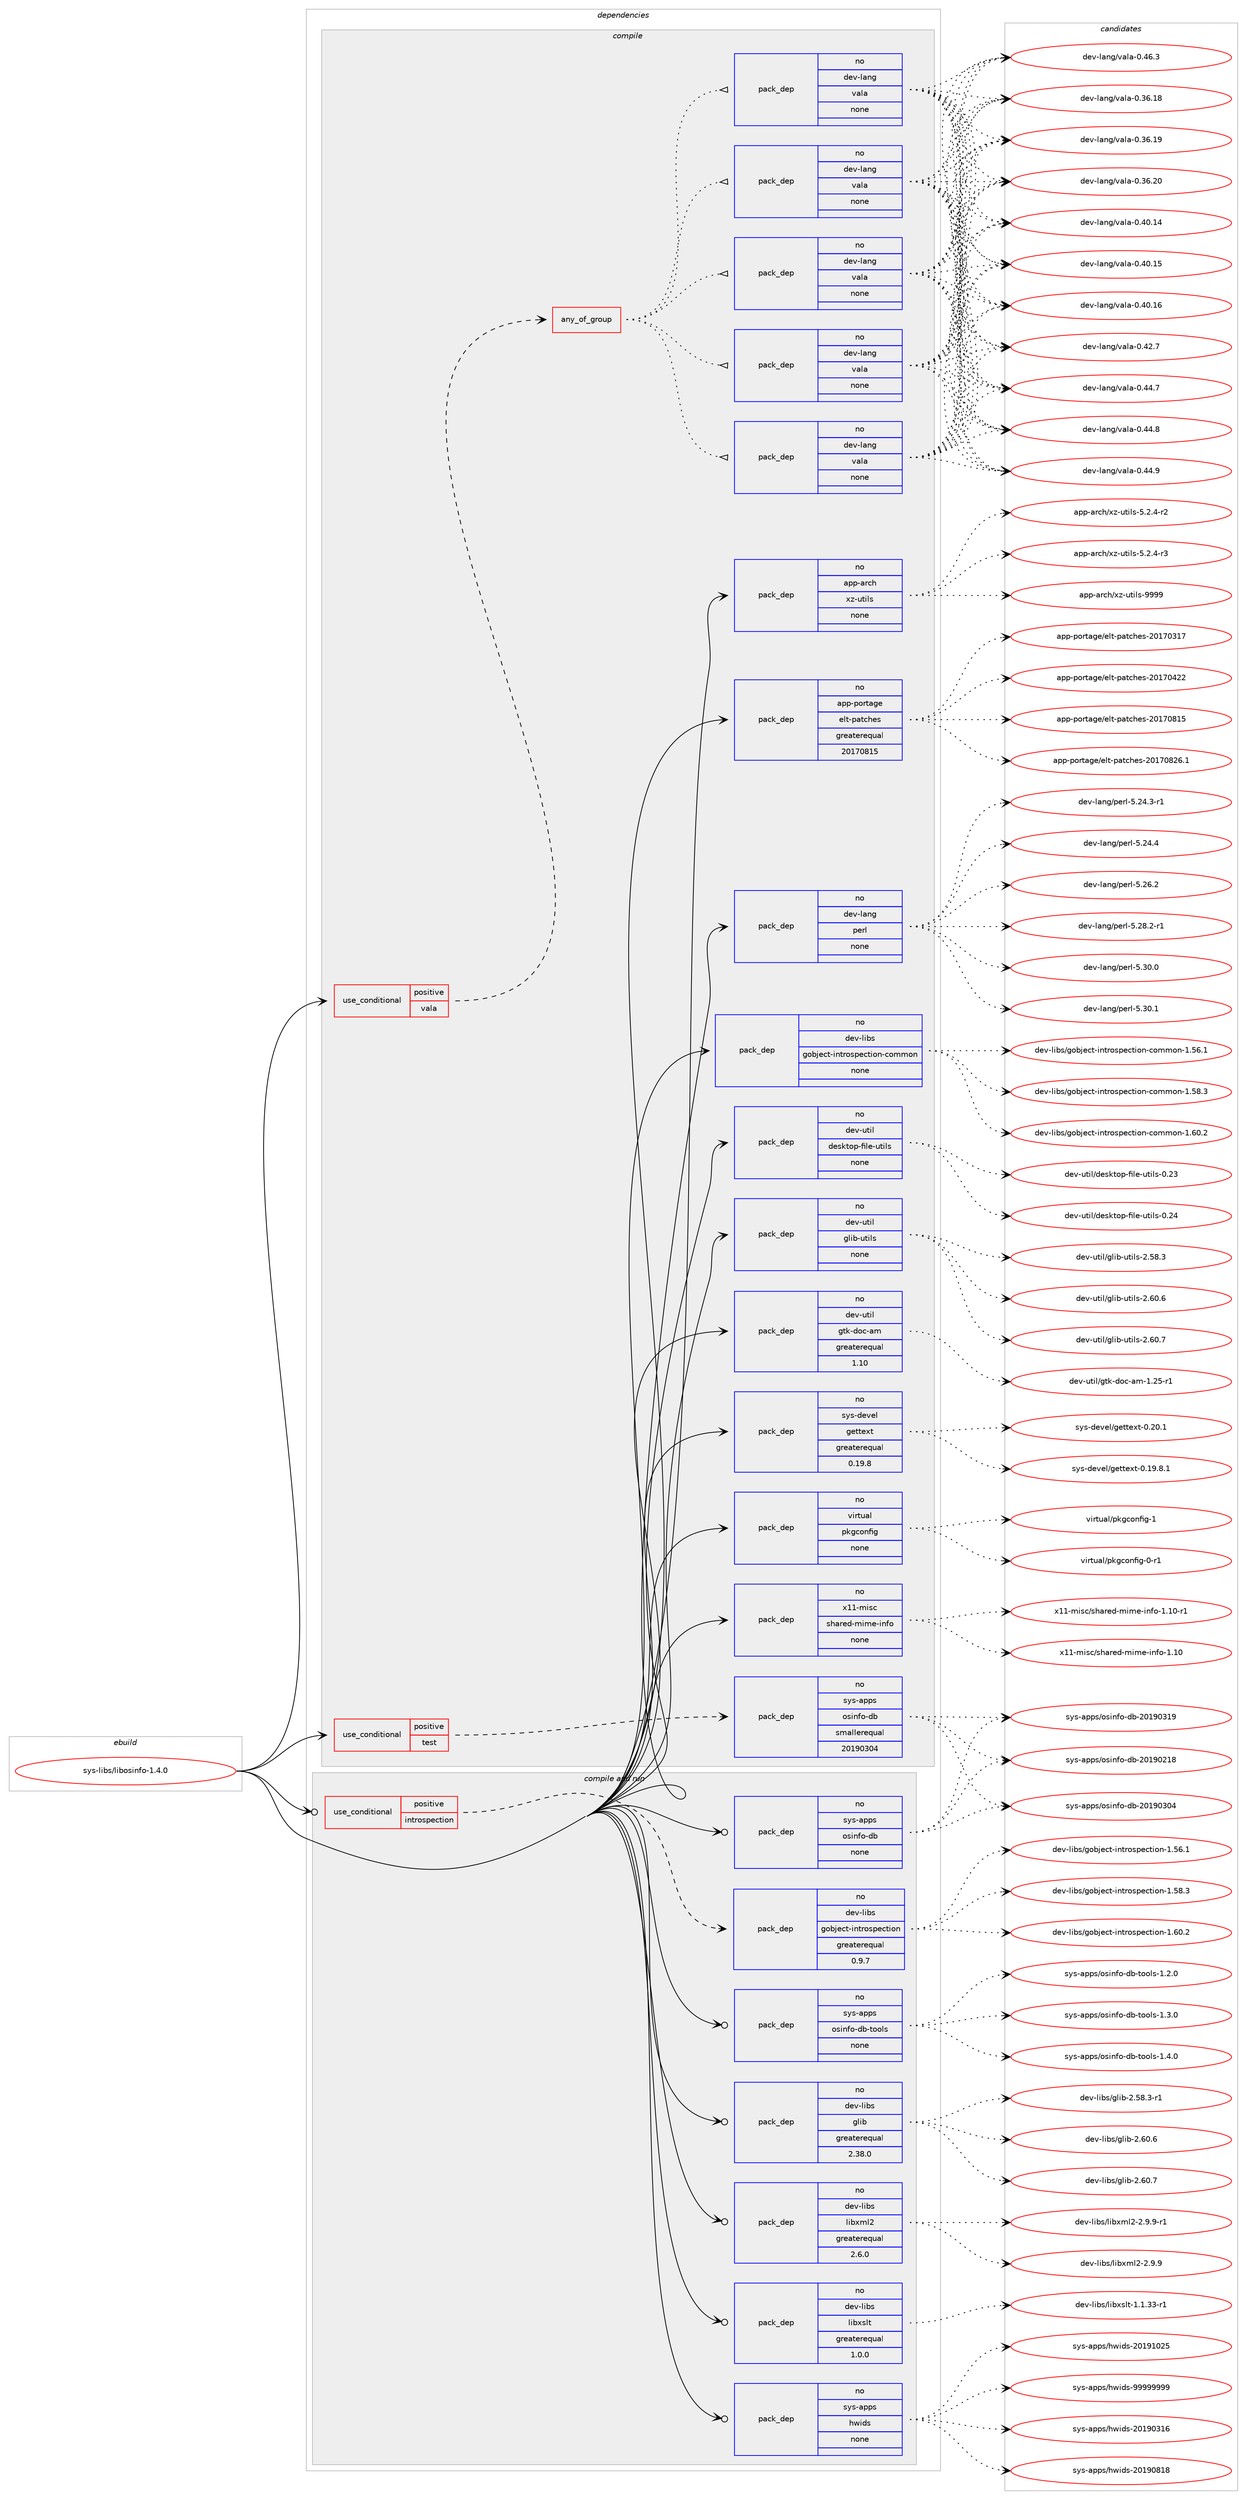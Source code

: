 digraph prolog {

# *************
# Graph options
# *************

newrank=true;
concentrate=true;
compound=true;
graph [rankdir=LR,fontname=Helvetica,fontsize=10,ranksep=1.5];#, ranksep=2.5, nodesep=0.2];
edge  [arrowhead=vee];
node  [fontname=Helvetica,fontsize=10];

# **********
# The ebuild
# **********

subgraph cluster_leftcol {
color=gray;
rank=same;
label=<<i>ebuild</i>>;
id [label="sys-libs/libosinfo-1.4.0", color=red, width=4, href="../sys-libs/libosinfo-1.4.0.svg"];
}

# ****************
# The dependencies
# ****************

subgraph cluster_midcol {
color=gray;
label=<<i>dependencies</i>>;
subgraph cluster_compile {
fillcolor="#eeeeee";
style=filled;
label=<<i>compile</i>>;
subgraph cond215771 {
dependency898021 [label=<<TABLE BORDER="0" CELLBORDER="1" CELLSPACING="0" CELLPADDING="4"><TR><TD ROWSPAN="3" CELLPADDING="10">use_conditional</TD></TR><TR><TD>positive</TD></TR><TR><TD>test</TD></TR></TABLE>>, shape=none, color=red];
subgraph pack666462 {
dependency898022 [label=<<TABLE BORDER="0" CELLBORDER="1" CELLSPACING="0" CELLPADDING="4" WIDTH="220"><TR><TD ROWSPAN="6" CELLPADDING="30">pack_dep</TD></TR><TR><TD WIDTH="110">no</TD></TR><TR><TD>sys-apps</TD></TR><TR><TD>osinfo-db</TD></TR><TR><TD>smallerequal</TD></TR><TR><TD>20190304</TD></TR></TABLE>>, shape=none, color=blue];
}
dependency898021:e -> dependency898022:w [weight=20,style="dashed",arrowhead="vee"];
}
id:e -> dependency898021:w [weight=20,style="solid",arrowhead="vee"];
subgraph cond215772 {
dependency898023 [label=<<TABLE BORDER="0" CELLBORDER="1" CELLSPACING="0" CELLPADDING="4"><TR><TD ROWSPAN="3" CELLPADDING="10">use_conditional</TD></TR><TR><TD>positive</TD></TR><TR><TD>vala</TD></TR></TABLE>>, shape=none, color=red];
subgraph any15233 {
dependency898024 [label=<<TABLE BORDER="0" CELLBORDER="1" CELLSPACING="0" CELLPADDING="4"><TR><TD CELLPADDING="10">any_of_group</TD></TR></TABLE>>, shape=none, color=red];subgraph pack666463 {
dependency898025 [label=<<TABLE BORDER="0" CELLBORDER="1" CELLSPACING="0" CELLPADDING="4" WIDTH="220"><TR><TD ROWSPAN="6" CELLPADDING="30">pack_dep</TD></TR><TR><TD WIDTH="110">no</TD></TR><TR><TD>dev-lang</TD></TR><TR><TD>vala</TD></TR><TR><TD>none</TD></TR><TR><TD></TD></TR></TABLE>>, shape=none, color=blue];
}
dependency898024:e -> dependency898025:w [weight=20,style="dotted",arrowhead="oinv"];
subgraph pack666464 {
dependency898026 [label=<<TABLE BORDER="0" CELLBORDER="1" CELLSPACING="0" CELLPADDING="4" WIDTH="220"><TR><TD ROWSPAN="6" CELLPADDING="30">pack_dep</TD></TR><TR><TD WIDTH="110">no</TD></TR><TR><TD>dev-lang</TD></TR><TR><TD>vala</TD></TR><TR><TD>none</TD></TR><TR><TD></TD></TR></TABLE>>, shape=none, color=blue];
}
dependency898024:e -> dependency898026:w [weight=20,style="dotted",arrowhead="oinv"];
subgraph pack666465 {
dependency898027 [label=<<TABLE BORDER="0" CELLBORDER="1" CELLSPACING="0" CELLPADDING="4" WIDTH="220"><TR><TD ROWSPAN="6" CELLPADDING="30">pack_dep</TD></TR><TR><TD WIDTH="110">no</TD></TR><TR><TD>dev-lang</TD></TR><TR><TD>vala</TD></TR><TR><TD>none</TD></TR><TR><TD></TD></TR></TABLE>>, shape=none, color=blue];
}
dependency898024:e -> dependency898027:w [weight=20,style="dotted",arrowhead="oinv"];
subgraph pack666466 {
dependency898028 [label=<<TABLE BORDER="0" CELLBORDER="1" CELLSPACING="0" CELLPADDING="4" WIDTH="220"><TR><TD ROWSPAN="6" CELLPADDING="30">pack_dep</TD></TR><TR><TD WIDTH="110">no</TD></TR><TR><TD>dev-lang</TD></TR><TR><TD>vala</TD></TR><TR><TD>none</TD></TR><TR><TD></TD></TR></TABLE>>, shape=none, color=blue];
}
dependency898024:e -> dependency898028:w [weight=20,style="dotted",arrowhead="oinv"];
subgraph pack666467 {
dependency898029 [label=<<TABLE BORDER="0" CELLBORDER="1" CELLSPACING="0" CELLPADDING="4" WIDTH="220"><TR><TD ROWSPAN="6" CELLPADDING="30">pack_dep</TD></TR><TR><TD WIDTH="110">no</TD></TR><TR><TD>dev-lang</TD></TR><TR><TD>vala</TD></TR><TR><TD>none</TD></TR><TR><TD></TD></TR></TABLE>>, shape=none, color=blue];
}
dependency898024:e -> dependency898029:w [weight=20,style="dotted",arrowhead="oinv"];
}
dependency898023:e -> dependency898024:w [weight=20,style="dashed",arrowhead="vee"];
}
id:e -> dependency898023:w [weight=20,style="solid",arrowhead="vee"];
subgraph pack666468 {
dependency898030 [label=<<TABLE BORDER="0" CELLBORDER="1" CELLSPACING="0" CELLPADDING="4" WIDTH="220"><TR><TD ROWSPAN="6" CELLPADDING="30">pack_dep</TD></TR><TR><TD WIDTH="110">no</TD></TR><TR><TD>app-arch</TD></TR><TR><TD>xz-utils</TD></TR><TR><TD>none</TD></TR><TR><TD></TD></TR></TABLE>>, shape=none, color=blue];
}
id:e -> dependency898030:w [weight=20,style="solid",arrowhead="vee"];
subgraph pack666469 {
dependency898031 [label=<<TABLE BORDER="0" CELLBORDER="1" CELLSPACING="0" CELLPADDING="4" WIDTH="220"><TR><TD ROWSPAN="6" CELLPADDING="30">pack_dep</TD></TR><TR><TD WIDTH="110">no</TD></TR><TR><TD>app-portage</TD></TR><TR><TD>elt-patches</TD></TR><TR><TD>greaterequal</TD></TR><TR><TD>20170815</TD></TR></TABLE>>, shape=none, color=blue];
}
id:e -> dependency898031:w [weight=20,style="solid",arrowhead="vee"];
subgraph pack666470 {
dependency898032 [label=<<TABLE BORDER="0" CELLBORDER="1" CELLSPACING="0" CELLPADDING="4" WIDTH="220"><TR><TD ROWSPAN="6" CELLPADDING="30">pack_dep</TD></TR><TR><TD WIDTH="110">no</TD></TR><TR><TD>dev-lang</TD></TR><TR><TD>perl</TD></TR><TR><TD>none</TD></TR><TR><TD></TD></TR></TABLE>>, shape=none, color=blue];
}
id:e -> dependency898032:w [weight=20,style="solid",arrowhead="vee"];
subgraph pack666471 {
dependency898033 [label=<<TABLE BORDER="0" CELLBORDER="1" CELLSPACING="0" CELLPADDING="4" WIDTH="220"><TR><TD ROWSPAN="6" CELLPADDING="30">pack_dep</TD></TR><TR><TD WIDTH="110">no</TD></TR><TR><TD>dev-libs</TD></TR><TR><TD>gobject-introspection-common</TD></TR><TR><TD>none</TD></TR><TR><TD></TD></TR></TABLE>>, shape=none, color=blue];
}
id:e -> dependency898033:w [weight=20,style="solid",arrowhead="vee"];
subgraph pack666472 {
dependency898034 [label=<<TABLE BORDER="0" CELLBORDER="1" CELLSPACING="0" CELLPADDING="4" WIDTH="220"><TR><TD ROWSPAN="6" CELLPADDING="30">pack_dep</TD></TR><TR><TD WIDTH="110">no</TD></TR><TR><TD>dev-util</TD></TR><TR><TD>desktop-file-utils</TD></TR><TR><TD>none</TD></TR><TR><TD></TD></TR></TABLE>>, shape=none, color=blue];
}
id:e -> dependency898034:w [weight=20,style="solid",arrowhead="vee"];
subgraph pack666473 {
dependency898035 [label=<<TABLE BORDER="0" CELLBORDER="1" CELLSPACING="0" CELLPADDING="4" WIDTH="220"><TR><TD ROWSPAN="6" CELLPADDING="30">pack_dep</TD></TR><TR><TD WIDTH="110">no</TD></TR><TR><TD>dev-util</TD></TR><TR><TD>glib-utils</TD></TR><TR><TD>none</TD></TR><TR><TD></TD></TR></TABLE>>, shape=none, color=blue];
}
id:e -> dependency898035:w [weight=20,style="solid",arrowhead="vee"];
subgraph pack666474 {
dependency898036 [label=<<TABLE BORDER="0" CELLBORDER="1" CELLSPACING="0" CELLPADDING="4" WIDTH="220"><TR><TD ROWSPAN="6" CELLPADDING="30">pack_dep</TD></TR><TR><TD WIDTH="110">no</TD></TR><TR><TD>dev-util</TD></TR><TR><TD>gtk-doc-am</TD></TR><TR><TD>greaterequal</TD></TR><TR><TD>1.10</TD></TR></TABLE>>, shape=none, color=blue];
}
id:e -> dependency898036:w [weight=20,style="solid",arrowhead="vee"];
subgraph pack666475 {
dependency898037 [label=<<TABLE BORDER="0" CELLBORDER="1" CELLSPACING="0" CELLPADDING="4" WIDTH="220"><TR><TD ROWSPAN="6" CELLPADDING="30">pack_dep</TD></TR><TR><TD WIDTH="110">no</TD></TR><TR><TD>sys-devel</TD></TR><TR><TD>gettext</TD></TR><TR><TD>greaterequal</TD></TR><TR><TD>0.19.8</TD></TR></TABLE>>, shape=none, color=blue];
}
id:e -> dependency898037:w [weight=20,style="solid",arrowhead="vee"];
subgraph pack666476 {
dependency898038 [label=<<TABLE BORDER="0" CELLBORDER="1" CELLSPACING="0" CELLPADDING="4" WIDTH="220"><TR><TD ROWSPAN="6" CELLPADDING="30">pack_dep</TD></TR><TR><TD WIDTH="110">no</TD></TR><TR><TD>virtual</TD></TR><TR><TD>pkgconfig</TD></TR><TR><TD>none</TD></TR><TR><TD></TD></TR></TABLE>>, shape=none, color=blue];
}
id:e -> dependency898038:w [weight=20,style="solid",arrowhead="vee"];
subgraph pack666477 {
dependency898039 [label=<<TABLE BORDER="0" CELLBORDER="1" CELLSPACING="0" CELLPADDING="4" WIDTH="220"><TR><TD ROWSPAN="6" CELLPADDING="30">pack_dep</TD></TR><TR><TD WIDTH="110">no</TD></TR><TR><TD>x11-misc</TD></TR><TR><TD>shared-mime-info</TD></TR><TR><TD>none</TD></TR><TR><TD></TD></TR></TABLE>>, shape=none, color=blue];
}
id:e -> dependency898039:w [weight=20,style="solid",arrowhead="vee"];
}
subgraph cluster_compileandrun {
fillcolor="#eeeeee";
style=filled;
label=<<i>compile and run</i>>;
subgraph cond215773 {
dependency898040 [label=<<TABLE BORDER="0" CELLBORDER="1" CELLSPACING="0" CELLPADDING="4"><TR><TD ROWSPAN="3" CELLPADDING="10">use_conditional</TD></TR><TR><TD>positive</TD></TR><TR><TD>introspection</TD></TR></TABLE>>, shape=none, color=red];
subgraph pack666478 {
dependency898041 [label=<<TABLE BORDER="0" CELLBORDER="1" CELLSPACING="0" CELLPADDING="4" WIDTH="220"><TR><TD ROWSPAN="6" CELLPADDING="30">pack_dep</TD></TR><TR><TD WIDTH="110">no</TD></TR><TR><TD>dev-libs</TD></TR><TR><TD>gobject-introspection</TD></TR><TR><TD>greaterequal</TD></TR><TR><TD>0.9.7</TD></TR></TABLE>>, shape=none, color=blue];
}
dependency898040:e -> dependency898041:w [weight=20,style="dashed",arrowhead="vee"];
}
id:e -> dependency898040:w [weight=20,style="solid",arrowhead="odotvee"];
subgraph pack666479 {
dependency898042 [label=<<TABLE BORDER="0" CELLBORDER="1" CELLSPACING="0" CELLPADDING="4" WIDTH="220"><TR><TD ROWSPAN="6" CELLPADDING="30">pack_dep</TD></TR><TR><TD WIDTH="110">no</TD></TR><TR><TD>dev-libs</TD></TR><TR><TD>glib</TD></TR><TR><TD>greaterequal</TD></TR><TR><TD>2.38.0</TD></TR></TABLE>>, shape=none, color=blue];
}
id:e -> dependency898042:w [weight=20,style="solid",arrowhead="odotvee"];
subgraph pack666480 {
dependency898043 [label=<<TABLE BORDER="0" CELLBORDER="1" CELLSPACING="0" CELLPADDING="4" WIDTH="220"><TR><TD ROWSPAN="6" CELLPADDING="30">pack_dep</TD></TR><TR><TD WIDTH="110">no</TD></TR><TR><TD>dev-libs</TD></TR><TR><TD>libxml2</TD></TR><TR><TD>greaterequal</TD></TR><TR><TD>2.6.0</TD></TR></TABLE>>, shape=none, color=blue];
}
id:e -> dependency898043:w [weight=20,style="solid",arrowhead="odotvee"];
subgraph pack666481 {
dependency898044 [label=<<TABLE BORDER="0" CELLBORDER="1" CELLSPACING="0" CELLPADDING="4" WIDTH="220"><TR><TD ROWSPAN="6" CELLPADDING="30">pack_dep</TD></TR><TR><TD WIDTH="110">no</TD></TR><TR><TD>dev-libs</TD></TR><TR><TD>libxslt</TD></TR><TR><TD>greaterequal</TD></TR><TR><TD>1.0.0</TD></TR></TABLE>>, shape=none, color=blue];
}
id:e -> dependency898044:w [weight=20,style="solid",arrowhead="odotvee"];
subgraph pack666482 {
dependency898045 [label=<<TABLE BORDER="0" CELLBORDER="1" CELLSPACING="0" CELLPADDING="4" WIDTH="220"><TR><TD ROWSPAN="6" CELLPADDING="30">pack_dep</TD></TR><TR><TD WIDTH="110">no</TD></TR><TR><TD>sys-apps</TD></TR><TR><TD>hwids</TD></TR><TR><TD>none</TD></TR><TR><TD></TD></TR></TABLE>>, shape=none, color=blue];
}
id:e -> dependency898045:w [weight=20,style="solid",arrowhead="odotvee"];
subgraph pack666483 {
dependency898046 [label=<<TABLE BORDER="0" CELLBORDER="1" CELLSPACING="0" CELLPADDING="4" WIDTH="220"><TR><TD ROWSPAN="6" CELLPADDING="30">pack_dep</TD></TR><TR><TD WIDTH="110">no</TD></TR><TR><TD>sys-apps</TD></TR><TR><TD>osinfo-db</TD></TR><TR><TD>none</TD></TR><TR><TD></TD></TR></TABLE>>, shape=none, color=blue];
}
id:e -> dependency898046:w [weight=20,style="solid",arrowhead="odotvee"];
subgraph pack666484 {
dependency898047 [label=<<TABLE BORDER="0" CELLBORDER="1" CELLSPACING="0" CELLPADDING="4" WIDTH="220"><TR><TD ROWSPAN="6" CELLPADDING="30">pack_dep</TD></TR><TR><TD WIDTH="110">no</TD></TR><TR><TD>sys-apps</TD></TR><TR><TD>osinfo-db-tools</TD></TR><TR><TD>none</TD></TR><TR><TD></TD></TR></TABLE>>, shape=none, color=blue];
}
id:e -> dependency898047:w [weight=20,style="solid",arrowhead="odotvee"];
}
subgraph cluster_run {
fillcolor="#eeeeee";
style=filled;
label=<<i>run</i>>;
}
}

# **************
# The candidates
# **************

subgraph cluster_choices {
rank=same;
color=gray;
label=<<i>candidates</i>>;

subgraph choice666462 {
color=black;
nodesep=1;
choice1151211154597112112115471111151051101021114510098455048495748504956 [label="sys-apps/osinfo-db-20190218", color=red, width=4,href="../sys-apps/osinfo-db-20190218.svg"];
choice1151211154597112112115471111151051101021114510098455048495748514852 [label="sys-apps/osinfo-db-20190304", color=red, width=4,href="../sys-apps/osinfo-db-20190304.svg"];
choice1151211154597112112115471111151051101021114510098455048495748514957 [label="sys-apps/osinfo-db-20190319", color=red, width=4,href="../sys-apps/osinfo-db-20190319.svg"];
dependency898022:e -> choice1151211154597112112115471111151051101021114510098455048495748504956:w [style=dotted,weight="100"];
dependency898022:e -> choice1151211154597112112115471111151051101021114510098455048495748514852:w [style=dotted,weight="100"];
dependency898022:e -> choice1151211154597112112115471111151051101021114510098455048495748514957:w [style=dotted,weight="100"];
}
subgraph choice666463 {
color=black;
nodesep=1;
choice10010111845108971101034711897108974548465154464956 [label="dev-lang/vala-0.36.18", color=red, width=4,href="../dev-lang/vala-0.36.18.svg"];
choice10010111845108971101034711897108974548465154464957 [label="dev-lang/vala-0.36.19", color=red, width=4,href="../dev-lang/vala-0.36.19.svg"];
choice10010111845108971101034711897108974548465154465048 [label="dev-lang/vala-0.36.20", color=red, width=4,href="../dev-lang/vala-0.36.20.svg"];
choice10010111845108971101034711897108974548465248464952 [label="dev-lang/vala-0.40.14", color=red, width=4,href="../dev-lang/vala-0.40.14.svg"];
choice10010111845108971101034711897108974548465248464953 [label="dev-lang/vala-0.40.15", color=red, width=4,href="../dev-lang/vala-0.40.15.svg"];
choice10010111845108971101034711897108974548465248464954 [label="dev-lang/vala-0.40.16", color=red, width=4,href="../dev-lang/vala-0.40.16.svg"];
choice100101118451089711010347118971089745484652504655 [label="dev-lang/vala-0.42.7", color=red, width=4,href="../dev-lang/vala-0.42.7.svg"];
choice100101118451089711010347118971089745484652524655 [label="dev-lang/vala-0.44.7", color=red, width=4,href="../dev-lang/vala-0.44.7.svg"];
choice100101118451089711010347118971089745484652524656 [label="dev-lang/vala-0.44.8", color=red, width=4,href="../dev-lang/vala-0.44.8.svg"];
choice100101118451089711010347118971089745484652524657 [label="dev-lang/vala-0.44.9", color=red, width=4,href="../dev-lang/vala-0.44.9.svg"];
choice100101118451089711010347118971089745484652544651 [label="dev-lang/vala-0.46.3", color=red, width=4,href="../dev-lang/vala-0.46.3.svg"];
dependency898025:e -> choice10010111845108971101034711897108974548465154464956:w [style=dotted,weight="100"];
dependency898025:e -> choice10010111845108971101034711897108974548465154464957:w [style=dotted,weight="100"];
dependency898025:e -> choice10010111845108971101034711897108974548465154465048:w [style=dotted,weight="100"];
dependency898025:e -> choice10010111845108971101034711897108974548465248464952:w [style=dotted,weight="100"];
dependency898025:e -> choice10010111845108971101034711897108974548465248464953:w [style=dotted,weight="100"];
dependency898025:e -> choice10010111845108971101034711897108974548465248464954:w [style=dotted,weight="100"];
dependency898025:e -> choice100101118451089711010347118971089745484652504655:w [style=dotted,weight="100"];
dependency898025:e -> choice100101118451089711010347118971089745484652524655:w [style=dotted,weight="100"];
dependency898025:e -> choice100101118451089711010347118971089745484652524656:w [style=dotted,weight="100"];
dependency898025:e -> choice100101118451089711010347118971089745484652524657:w [style=dotted,weight="100"];
dependency898025:e -> choice100101118451089711010347118971089745484652544651:w [style=dotted,weight="100"];
}
subgraph choice666464 {
color=black;
nodesep=1;
choice10010111845108971101034711897108974548465154464956 [label="dev-lang/vala-0.36.18", color=red, width=4,href="../dev-lang/vala-0.36.18.svg"];
choice10010111845108971101034711897108974548465154464957 [label="dev-lang/vala-0.36.19", color=red, width=4,href="../dev-lang/vala-0.36.19.svg"];
choice10010111845108971101034711897108974548465154465048 [label="dev-lang/vala-0.36.20", color=red, width=4,href="../dev-lang/vala-0.36.20.svg"];
choice10010111845108971101034711897108974548465248464952 [label="dev-lang/vala-0.40.14", color=red, width=4,href="../dev-lang/vala-0.40.14.svg"];
choice10010111845108971101034711897108974548465248464953 [label="dev-lang/vala-0.40.15", color=red, width=4,href="../dev-lang/vala-0.40.15.svg"];
choice10010111845108971101034711897108974548465248464954 [label="dev-lang/vala-0.40.16", color=red, width=4,href="../dev-lang/vala-0.40.16.svg"];
choice100101118451089711010347118971089745484652504655 [label="dev-lang/vala-0.42.7", color=red, width=4,href="../dev-lang/vala-0.42.7.svg"];
choice100101118451089711010347118971089745484652524655 [label="dev-lang/vala-0.44.7", color=red, width=4,href="../dev-lang/vala-0.44.7.svg"];
choice100101118451089711010347118971089745484652524656 [label="dev-lang/vala-0.44.8", color=red, width=4,href="../dev-lang/vala-0.44.8.svg"];
choice100101118451089711010347118971089745484652524657 [label="dev-lang/vala-0.44.9", color=red, width=4,href="../dev-lang/vala-0.44.9.svg"];
choice100101118451089711010347118971089745484652544651 [label="dev-lang/vala-0.46.3", color=red, width=4,href="../dev-lang/vala-0.46.3.svg"];
dependency898026:e -> choice10010111845108971101034711897108974548465154464956:w [style=dotted,weight="100"];
dependency898026:e -> choice10010111845108971101034711897108974548465154464957:w [style=dotted,weight="100"];
dependency898026:e -> choice10010111845108971101034711897108974548465154465048:w [style=dotted,weight="100"];
dependency898026:e -> choice10010111845108971101034711897108974548465248464952:w [style=dotted,weight="100"];
dependency898026:e -> choice10010111845108971101034711897108974548465248464953:w [style=dotted,weight="100"];
dependency898026:e -> choice10010111845108971101034711897108974548465248464954:w [style=dotted,weight="100"];
dependency898026:e -> choice100101118451089711010347118971089745484652504655:w [style=dotted,weight="100"];
dependency898026:e -> choice100101118451089711010347118971089745484652524655:w [style=dotted,weight="100"];
dependency898026:e -> choice100101118451089711010347118971089745484652524656:w [style=dotted,weight="100"];
dependency898026:e -> choice100101118451089711010347118971089745484652524657:w [style=dotted,weight="100"];
dependency898026:e -> choice100101118451089711010347118971089745484652544651:w [style=dotted,weight="100"];
}
subgraph choice666465 {
color=black;
nodesep=1;
choice10010111845108971101034711897108974548465154464956 [label="dev-lang/vala-0.36.18", color=red, width=4,href="../dev-lang/vala-0.36.18.svg"];
choice10010111845108971101034711897108974548465154464957 [label="dev-lang/vala-0.36.19", color=red, width=4,href="../dev-lang/vala-0.36.19.svg"];
choice10010111845108971101034711897108974548465154465048 [label="dev-lang/vala-0.36.20", color=red, width=4,href="../dev-lang/vala-0.36.20.svg"];
choice10010111845108971101034711897108974548465248464952 [label="dev-lang/vala-0.40.14", color=red, width=4,href="../dev-lang/vala-0.40.14.svg"];
choice10010111845108971101034711897108974548465248464953 [label="dev-lang/vala-0.40.15", color=red, width=4,href="../dev-lang/vala-0.40.15.svg"];
choice10010111845108971101034711897108974548465248464954 [label="dev-lang/vala-0.40.16", color=red, width=4,href="../dev-lang/vala-0.40.16.svg"];
choice100101118451089711010347118971089745484652504655 [label="dev-lang/vala-0.42.7", color=red, width=4,href="../dev-lang/vala-0.42.7.svg"];
choice100101118451089711010347118971089745484652524655 [label="dev-lang/vala-0.44.7", color=red, width=4,href="../dev-lang/vala-0.44.7.svg"];
choice100101118451089711010347118971089745484652524656 [label="dev-lang/vala-0.44.8", color=red, width=4,href="../dev-lang/vala-0.44.8.svg"];
choice100101118451089711010347118971089745484652524657 [label="dev-lang/vala-0.44.9", color=red, width=4,href="../dev-lang/vala-0.44.9.svg"];
choice100101118451089711010347118971089745484652544651 [label="dev-lang/vala-0.46.3", color=red, width=4,href="../dev-lang/vala-0.46.3.svg"];
dependency898027:e -> choice10010111845108971101034711897108974548465154464956:w [style=dotted,weight="100"];
dependency898027:e -> choice10010111845108971101034711897108974548465154464957:w [style=dotted,weight="100"];
dependency898027:e -> choice10010111845108971101034711897108974548465154465048:w [style=dotted,weight="100"];
dependency898027:e -> choice10010111845108971101034711897108974548465248464952:w [style=dotted,weight="100"];
dependency898027:e -> choice10010111845108971101034711897108974548465248464953:w [style=dotted,weight="100"];
dependency898027:e -> choice10010111845108971101034711897108974548465248464954:w [style=dotted,weight="100"];
dependency898027:e -> choice100101118451089711010347118971089745484652504655:w [style=dotted,weight="100"];
dependency898027:e -> choice100101118451089711010347118971089745484652524655:w [style=dotted,weight="100"];
dependency898027:e -> choice100101118451089711010347118971089745484652524656:w [style=dotted,weight="100"];
dependency898027:e -> choice100101118451089711010347118971089745484652524657:w [style=dotted,weight="100"];
dependency898027:e -> choice100101118451089711010347118971089745484652544651:w [style=dotted,weight="100"];
}
subgraph choice666466 {
color=black;
nodesep=1;
choice10010111845108971101034711897108974548465154464956 [label="dev-lang/vala-0.36.18", color=red, width=4,href="../dev-lang/vala-0.36.18.svg"];
choice10010111845108971101034711897108974548465154464957 [label="dev-lang/vala-0.36.19", color=red, width=4,href="../dev-lang/vala-0.36.19.svg"];
choice10010111845108971101034711897108974548465154465048 [label="dev-lang/vala-0.36.20", color=red, width=4,href="../dev-lang/vala-0.36.20.svg"];
choice10010111845108971101034711897108974548465248464952 [label="dev-lang/vala-0.40.14", color=red, width=4,href="../dev-lang/vala-0.40.14.svg"];
choice10010111845108971101034711897108974548465248464953 [label="dev-lang/vala-0.40.15", color=red, width=4,href="../dev-lang/vala-0.40.15.svg"];
choice10010111845108971101034711897108974548465248464954 [label="dev-lang/vala-0.40.16", color=red, width=4,href="../dev-lang/vala-0.40.16.svg"];
choice100101118451089711010347118971089745484652504655 [label="dev-lang/vala-0.42.7", color=red, width=4,href="../dev-lang/vala-0.42.7.svg"];
choice100101118451089711010347118971089745484652524655 [label="dev-lang/vala-0.44.7", color=red, width=4,href="../dev-lang/vala-0.44.7.svg"];
choice100101118451089711010347118971089745484652524656 [label="dev-lang/vala-0.44.8", color=red, width=4,href="../dev-lang/vala-0.44.8.svg"];
choice100101118451089711010347118971089745484652524657 [label="dev-lang/vala-0.44.9", color=red, width=4,href="../dev-lang/vala-0.44.9.svg"];
choice100101118451089711010347118971089745484652544651 [label="dev-lang/vala-0.46.3", color=red, width=4,href="../dev-lang/vala-0.46.3.svg"];
dependency898028:e -> choice10010111845108971101034711897108974548465154464956:w [style=dotted,weight="100"];
dependency898028:e -> choice10010111845108971101034711897108974548465154464957:w [style=dotted,weight="100"];
dependency898028:e -> choice10010111845108971101034711897108974548465154465048:w [style=dotted,weight="100"];
dependency898028:e -> choice10010111845108971101034711897108974548465248464952:w [style=dotted,weight="100"];
dependency898028:e -> choice10010111845108971101034711897108974548465248464953:w [style=dotted,weight="100"];
dependency898028:e -> choice10010111845108971101034711897108974548465248464954:w [style=dotted,weight="100"];
dependency898028:e -> choice100101118451089711010347118971089745484652504655:w [style=dotted,weight="100"];
dependency898028:e -> choice100101118451089711010347118971089745484652524655:w [style=dotted,weight="100"];
dependency898028:e -> choice100101118451089711010347118971089745484652524656:w [style=dotted,weight="100"];
dependency898028:e -> choice100101118451089711010347118971089745484652524657:w [style=dotted,weight="100"];
dependency898028:e -> choice100101118451089711010347118971089745484652544651:w [style=dotted,weight="100"];
}
subgraph choice666467 {
color=black;
nodesep=1;
choice10010111845108971101034711897108974548465154464956 [label="dev-lang/vala-0.36.18", color=red, width=4,href="../dev-lang/vala-0.36.18.svg"];
choice10010111845108971101034711897108974548465154464957 [label="dev-lang/vala-0.36.19", color=red, width=4,href="../dev-lang/vala-0.36.19.svg"];
choice10010111845108971101034711897108974548465154465048 [label="dev-lang/vala-0.36.20", color=red, width=4,href="../dev-lang/vala-0.36.20.svg"];
choice10010111845108971101034711897108974548465248464952 [label="dev-lang/vala-0.40.14", color=red, width=4,href="../dev-lang/vala-0.40.14.svg"];
choice10010111845108971101034711897108974548465248464953 [label="dev-lang/vala-0.40.15", color=red, width=4,href="../dev-lang/vala-0.40.15.svg"];
choice10010111845108971101034711897108974548465248464954 [label="dev-lang/vala-0.40.16", color=red, width=4,href="../dev-lang/vala-0.40.16.svg"];
choice100101118451089711010347118971089745484652504655 [label="dev-lang/vala-0.42.7", color=red, width=4,href="../dev-lang/vala-0.42.7.svg"];
choice100101118451089711010347118971089745484652524655 [label="dev-lang/vala-0.44.7", color=red, width=4,href="../dev-lang/vala-0.44.7.svg"];
choice100101118451089711010347118971089745484652524656 [label="dev-lang/vala-0.44.8", color=red, width=4,href="../dev-lang/vala-0.44.8.svg"];
choice100101118451089711010347118971089745484652524657 [label="dev-lang/vala-0.44.9", color=red, width=4,href="../dev-lang/vala-0.44.9.svg"];
choice100101118451089711010347118971089745484652544651 [label="dev-lang/vala-0.46.3", color=red, width=4,href="../dev-lang/vala-0.46.3.svg"];
dependency898029:e -> choice10010111845108971101034711897108974548465154464956:w [style=dotted,weight="100"];
dependency898029:e -> choice10010111845108971101034711897108974548465154464957:w [style=dotted,weight="100"];
dependency898029:e -> choice10010111845108971101034711897108974548465154465048:w [style=dotted,weight="100"];
dependency898029:e -> choice10010111845108971101034711897108974548465248464952:w [style=dotted,weight="100"];
dependency898029:e -> choice10010111845108971101034711897108974548465248464953:w [style=dotted,weight="100"];
dependency898029:e -> choice10010111845108971101034711897108974548465248464954:w [style=dotted,weight="100"];
dependency898029:e -> choice100101118451089711010347118971089745484652504655:w [style=dotted,weight="100"];
dependency898029:e -> choice100101118451089711010347118971089745484652524655:w [style=dotted,weight="100"];
dependency898029:e -> choice100101118451089711010347118971089745484652524656:w [style=dotted,weight="100"];
dependency898029:e -> choice100101118451089711010347118971089745484652524657:w [style=dotted,weight="100"];
dependency898029:e -> choice100101118451089711010347118971089745484652544651:w [style=dotted,weight="100"];
}
subgraph choice666468 {
color=black;
nodesep=1;
choice9711211245971149910447120122451171161051081154553465046524511450 [label="app-arch/xz-utils-5.2.4-r2", color=red, width=4,href="../app-arch/xz-utils-5.2.4-r2.svg"];
choice9711211245971149910447120122451171161051081154553465046524511451 [label="app-arch/xz-utils-5.2.4-r3", color=red, width=4,href="../app-arch/xz-utils-5.2.4-r3.svg"];
choice9711211245971149910447120122451171161051081154557575757 [label="app-arch/xz-utils-9999", color=red, width=4,href="../app-arch/xz-utils-9999.svg"];
dependency898030:e -> choice9711211245971149910447120122451171161051081154553465046524511450:w [style=dotted,weight="100"];
dependency898030:e -> choice9711211245971149910447120122451171161051081154553465046524511451:w [style=dotted,weight="100"];
dependency898030:e -> choice9711211245971149910447120122451171161051081154557575757:w [style=dotted,weight="100"];
}
subgraph choice666469 {
color=black;
nodesep=1;
choice97112112451121111141169710310147101108116451129711699104101115455048495548514955 [label="app-portage/elt-patches-20170317", color=red, width=4,href="../app-portage/elt-patches-20170317.svg"];
choice97112112451121111141169710310147101108116451129711699104101115455048495548525050 [label="app-portage/elt-patches-20170422", color=red, width=4,href="../app-portage/elt-patches-20170422.svg"];
choice97112112451121111141169710310147101108116451129711699104101115455048495548564953 [label="app-portage/elt-patches-20170815", color=red, width=4,href="../app-portage/elt-patches-20170815.svg"];
choice971121124511211111411697103101471011081164511297116991041011154550484955485650544649 [label="app-portage/elt-patches-20170826.1", color=red, width=4,href="../app-portage/elt-patches-20170826.1.svg"];
dependency898031:e -> choice97112112451121111141169710310147101108116451129711699104101115455048495548514955:w [style=dotted,weight="100"];
dependency898031:e -> choice97112112451121111141169710310147101108116451129711699104101115455048495548525050:w [style=dotted,weight="100"];
dependency898031:e -> choice97112112451121111141169710310147101108116451129711699104101115455048495548564953:w [style=dotted,weight="100"];
dependency898031:e -> choice971121124511211111411697103101471011081164511297116991041011154550484955485650544649:w [style=dotted,weight="100"];
}
subgraph choice666470 {
color=black;
nodesep=1;
choice100101118451089711010347112101114108455346505246514511449 [label="dev-lang/perl-5.24.3-r1", color=red, width=4,href="../dev-lang/perl-5.24.3-r1.svg"];
choice10010111845108971101034711210111410845534650524652 [label="dev-lang/perl-5.24.4", color=red, width=4,href="../dev-lang/perl-5.24.4.svg"];
choice10010111845108971101034711210111410845534650544650 [label="dev-lang/perl-5.26.2", color=red, width=4,href="../dev-lang/perl-5.26.2.svg"];
choice100101118451089711010347112101114108455346505646504511449 [label="dev-lang/perl-5.28.2-r1", color=red, width=4,href="../dev-lang/perl-5.28.2-r1.svg"];
choice10010111845108971101034711210111410845534651484648 [label="dev-lang/perl-5.30.0", color=red, width=4,href="../dev-lang/perl-5.30.0.svg"];
choice10010111845108971101034711210111410845534651484649 [label="dev-lang/perl-5.30.1", color=red, width=4,href="../dev-lang/perl-5.30.1.svg"];
dependency898032:e -> choice100101118451089711010347112101114108455346505246514511449:w [style=dotted,weight="100"];
dependency898032:e -> choice10010111845108971101034711210111410845534650524652:w [style=dotted,weight="100"];
dependency898032:e -> choice10010111845108971101034711210111410845534650544650:w [style=dotted,weight="100"];
dependency898032:e -> choice100101118451089711010347112101114108455346505646504511449:w [style=dotted,weight="100"];
dependency898032:e -> choice10010111845108971101034711210111410845534651484648:w [style=dotted,weight="100"];
dependency898032:e -> choice10010111845108971101034711210111410845534651484649:w [style=dotted,weight="100"];
}
subgraph choice666471 {
color=black;
nodesep=1;
choice10010111845108105981154710311198106101991164510511011611411111511210199116105111110459911110910911111045494653544649 [label="dev-libs/gobject-introspection-common-1.56.1", color=red, width=4,href="../dev-libs/gobject-introspection-common-1.56.1.svg"];
choice10010111845108105981154710311198106101991164510511011611411111511210199116105111110459911110910911111045494653564651 [label="dev-libs/gobject-introspection-common-1.58.3", color=red, width=4,href="../dev-libs/gobject-introspection-common-1.58.3.svg"];
choice10010111845108105981154710311198106101991164510511011611411111511210199116105111110459911110910911111045494654484650 [label="dev-libs/gobject-introspection-common-1.60.2", color=red, width=4,href="../dev-libs/gobject-introspection-common-1.60.2.svg"];
dependency898033:e -> choice10010111845108105981154710311198106101991164510511011611411111511210199116105111110459911110910911111045494653544649:w [style=dotted,weight="100"];
dependency898033:e -> choice10010111845108105981154710311198106101991164510511011611411111511210199116105111110459911110910911111045494653564651:w [style=dotted,weight="100"];
dependency898033:e -> choice10010111845108105981154710311198106101991164510511011611411111511210199116105111110459911110910911111045494654484650:w [style=dotted,weight="100"];
}
subgraph choice666472 {
color=black;
nodesep=1;
choice100101118451171161051084710010111510711611111245102105108101451171161051081154548465051 [label="dev-util/desktop-file-utils-0.23", color=red, width=4,href="../dev-util/desktop-file-utils-0.23.svg"];
choice100101118451171161051084710010111510711611111245102105108101451171161051081154548465052 [label="dev-util/desktop-file-utils-0.24", color=red, width=4,href="../dev-util/desktop-file-utils-0.24.svg"];
dependency898034:e -> choice100101118451171161051084710010111510711611111245102105108101451171161051081154548465051:w [style=dotted,weight="100"];
dependency898034:e -> choice100101118451171161051084710010111510711611111245102105108101451171161051081154548465052:w [style=dotted,weight="100"];
}
subgraph choice666473 {
color=black;
nodesep=1;
choice1001011184511711610510847103108105984511711610510811545504653564651 [label="dev-util/glib-utils-2.58.3", color=red, width=4,href="../dev-util/glib-utils-2.58.3.svg"];
choice1001011184511711610510847103108105984511711610510811545504654484654 [label="dev-util/glib-utils-2.60.6", color=red, width=4,href="../dev-util/glib-utils-2.60.6.svg"];
choice1001011184511711610510847103108105984511711610510811545504654484655 [label="dev-util/glib-utils-2.60.7", color=red, width=4,href="../dev-util/glib-utils-2.60.7.svg"];
dependency898035:e -> choice1001011184511711610510847103108105984511711610510811545504653564651:w [style=dotted,weight="100"];
dependency898035:e -> choice1001011184511711610510847103108105984511711610510811545504654484654:w [style=dotted,weight="100"];
dependency898035:e -> choice1001011184511711610510847103108105984511711610510811545504654484655:w [style=dotted,weight="100"];
}
subgraph choice666474 {
color=black;
nodesep=1;
choice10010111845117116105108471031161074510011199459710945494650534511449 [label="dev-util/gtk-doc-am-1.25-r1", color=red, width=4,href="../dev-util/gtk-doc-am-1.25-r1.svg"];
dependency898036:e -> choice10010111845117116105108471031161074510011199459710945494650534511449:w [style=dotted,weight="100"];
}
subgraph choice666475 {
color=black;
nodesep=1;
choice1151211154510010111810110847103101116116101120116454846495746564649 [label="sys-devel/gettext-0.19.8.1", color=red, width=4,href="../sys-devel/gettext-0.19.8.1.svg"];
choice115121115451001011181011084710310111611610112011645484650484649 [label="sys-devel/gettext-0.20.1", color=red, width=4,href="../sys-devel/gettext-0.20.1.svg"];
dependency898037:e -> choice1151211154510010111810110847103101116116101120116454846495746564649:w [style=dotted,weight="100"];
dependency898037:e -> choice115121115451001011181011084710310111611610112011645484650484649:w [style=dotted,weight="100"];
}
subgraph choice666476 {
color=black;
nodesep=1;
choice11810511411611797108471121071039911111010210510345484511449 [label="virtual/pkgconfig-0-r1", color=red, width=4,href="../virtual/pkgconfig-0-r1.svg"];
choice1181051141161179710847112107103991111101021051034549 [label="virtual/pkgconfig-1", color=red, width=4,href="../virtual/pkgconfig-1.svg"];
dependency898038:e -> choice11810511411611797108471121071039911111010210510345484511449:w [style=dotted,weight="100"];
dependency898038:e -> choice1181051141161179710847112107103991111101021051034549:w [style=dotted,weight="100"];
}
subgraph choice666477 {
color=black;
nodesep=1;
choice12049494510910511599471151049711410110045109105109101451051101021114549464948 [label="x11-misc/shared-mime-info-1.10", color=red, width=4,href="../x11-misc/shared-mime-info-1.10.svg"];
choice120494945109105115994711510497114101100451091051091014510511010211145494649484511449 [label="x11-misc/shared-mime-info-1.10-r1", color=red, width=4,href="../x11-misc/shared-mime-info-1.10-r1.svg"];
dependency898039:e -> choice12049494510910511599471151049711410110045109105109101451051101021114549464948:w [style=dotted,weight="100"];
dependency898039:e -> choice120494945109105115994711510497114101100451091051091014510511010211145494649484511449:w [style=dotted,weight="100"];
}
subgraph choice666478 {
color=black;
nodesep=1;
choice1001011184510810598115471031119810610199116451051101161141111151121019911610511111045494653544649 [label="dev-libs/gobject-introspection-1.56.1", color=red, width=4,href="../dev-libs/gobject-introspection-1.56.1.svg"];
choice1001011184510810598115471031119810610199116451051101161141111151121019911610511111045494653564651 [label="dev-libs/gobject-introspection-1.58.3", color=red, width=4,href="../dev-libs/gobject-introspection-1.58.3.svg"];
choice1001011184510810598115471031119810610199116451051101161141111151121019911610511111045494654484650 [label="dev-libs/gobject-introspection-1.60.2", color=red, width=4,href="../dev-libs/gobject-introspection-1.60.2.svg"];
dependency898041:e -> choice1001011184510810598115471031119810610199116451051101161141111151121019911610511111045494653544649:w [style=dotted,weight="100"];
dependency898041:e -> choice1001011184510810598115471031119810610199116451051101161141111151121019911610511111045494653564651:w [style=dotted,weight="100"];
dependency898041:e -> choice1001011184510810598115471031119810610199116451051101161141111151121019911610511111045494654484650:w [style=dotted,weight="100"];
}
subgraph choice666479 {
color=black;
nodesep=1;
choice10010111845108105981154710310810598455046535646514511449 [label="dev-libs/glib-2.58.3-r1", color=red, width=4,href="../dev-libs/glib-2.58.3-r1.svg"];
choice1001011184510810598115471031081059845504654484654 [label="dev-libs/glib-2.60.6", color=red, width=4,href="../dev-libs/glib-2.60.6.svg"];
choice1001011184510810598115471031081059845504654484655 [label="dev-libs/glib-2.60.7", color=red, width=4,href="../dev-libs/glib-2.60.7.svg"];
dependency898042:e -> choice10010111845108105981154710310810598455046535646514511449:w [style=dotted,weight="100"];
dependency898042:e -> choice1001011184510810598115471031081059845504654484654:w [style=dotted,weight="100"];
dependency898042:e -> choice1001011184510810598115471031081059845504654484655:w [style=dotted,weight="100"];
}
subgraph choice666480 {
color=black;
nodesep=1;
choice1001011184510810598115471081059812010910850455046574657 [label="dev-libs/libxml2-2.9.9", color=red, width=4,href="../dev-libs/libxml2-2.9.9.svg"];
choice10010111845108105981154710810598120109108504550465746574511449 [label="dev-libs/libxml2-2.9.9-r1", color=red, width=4,href="../dev-libs/libxml2-2.9.9-r1.svg"];
dependency898043:e -> choice1001011184510810598115471081059812010910850455046574657:w [style=dotted,weight="100"];
dependency898043:e -> choice10010111845108105981154710810598120109108504550465746574511449:w [style=dotted,weight="100"];
}
subgraph choice666481 {
color=black;
nodesep=1;
choice10010111845108105981154710810598120115108116454946494651514511449 [label="dev-libs/libxslt-1.1.33-r1", color=red, width=4,href="../dev-libs/libxslt-1.1.33-r1.svg"];
dependency898044:e -> choice10010111845108105981154710810598120115108116454946494651514511449:w [style=dotted,weight="100"];
}
subgraph choice666482 {
color=black;
nodesep=1;
choice115121115459711211211547104119105100115455048495748514954 [label="sys-apps/hwids-20190316", color=red, width=4,href="../sys-apps/hwids-20190316.svg"];
choice115121115459711211211547104119105100115455048495748564956 [label="sys-apps/hwids-20190818", color=red, width=4,href="../sys-apps/hwids-20190818.svg"];
choice115121115459711211211547104119105100115455048495749485053 [label="sys-apps/hwids-20191025", color=red, width=4,href="../sys-apps/hwids-20191025.svg"];
choice115121115459711211211547104119105100115455757575757575757 [label="sys-apps/hwids-99999999", color=red, width=4,href="../sys-apps/hwids-99999999.svg"];
dependency898045:e -> choice115121115459711211211547104119105100115455048495748514954:w [style=dotted,weight="100"];
dependency898045:e -> choice115121115459711211211547104119105100115455048495748564956:w [style=dotted,weight="100"];
dependency898045:e -> choice115121115459711211211547104119105100115455048495749485053:w [style=dotted,weight="100"];
dependency898045:e -> choice115121115459711211211547104119105100115455757575757575757:w [style=dotted,weight="100"];
}
subgraph choice666483 {
color=black;
nodesep=1;
choice1151211154597112112115471111151051101021114510098455048495748504956 [label="sys-apps/osinfo-db-20190218", color=red, width=4,href="../sys-apps/osinfo-db-20190218.svg"];
choice1151211154597112112115471111151051101021114510098455048495748514852 [label="sys-apps/osinfo-db-20190304", color=red, width=4,href="../sys-apps/osinfo-db-20190304.svg"];
choice1151211154597112112115471111151051101021114510098455048495748514957 [label="sys-apps/osinfo-db-20190319", color=red, width=4,href="../sys-apps/osinfo-db-20190319.svg"];
dependency898046:e -> choice1151211154597112112115471111151051101021114510098455048495748504956:w [style=dotted,weight="100"];
dependency898046:e -> choice1151211154597112112115471111151051101021114510098455048495748514852:w [style=dotted,weight="100"];
dependency898046:e -> choice1151211154597112112115471111151051101021114510098455048495748514957:w [style=dotted,weight="100"];
}
subgraph choice666484 {
color=black;
nodesep=1;
choice115121115459711211211547111115105110102111451009845116111111108115454946504648 [label="sys-apps/osinfo-db-tools-1.2.0", color=red, width=4,href="../sys-apps/osinfo-db-tools-1.2.0.svg"];
choice115121115459711211211547111115105110102111451009845116111111108115454946514648 [label="sys-apps/osinfo-db-tools-1.3.0", color=red, width=4,href="../sys-apps/osinfo-db-tools-1.3.0.svg"];
choice115121115459711211211547111115105110102111451009845116111111108115454946524648 [label="sys-apps/osinfo-db-tools-1.4.0", color=red, width=4,href="../sys-apps/osinfo-db-tools-1.4.0.svg"];
dependency898047:e -> choice115121115459711211211547111115105110102111451009845116111111108115454946504648:w [style=dotted,weight="100"];
dependency898047:e -> choice115121115459711211211547111115105110102111451009845116111111108115454946514648:w [style=dotted,weight="100"];
dependency898047:e -> choice115121115459711211211547111115105110102111451009845116111111108115454946524648:w [style=dotted,weight="100"];
}
}

}
